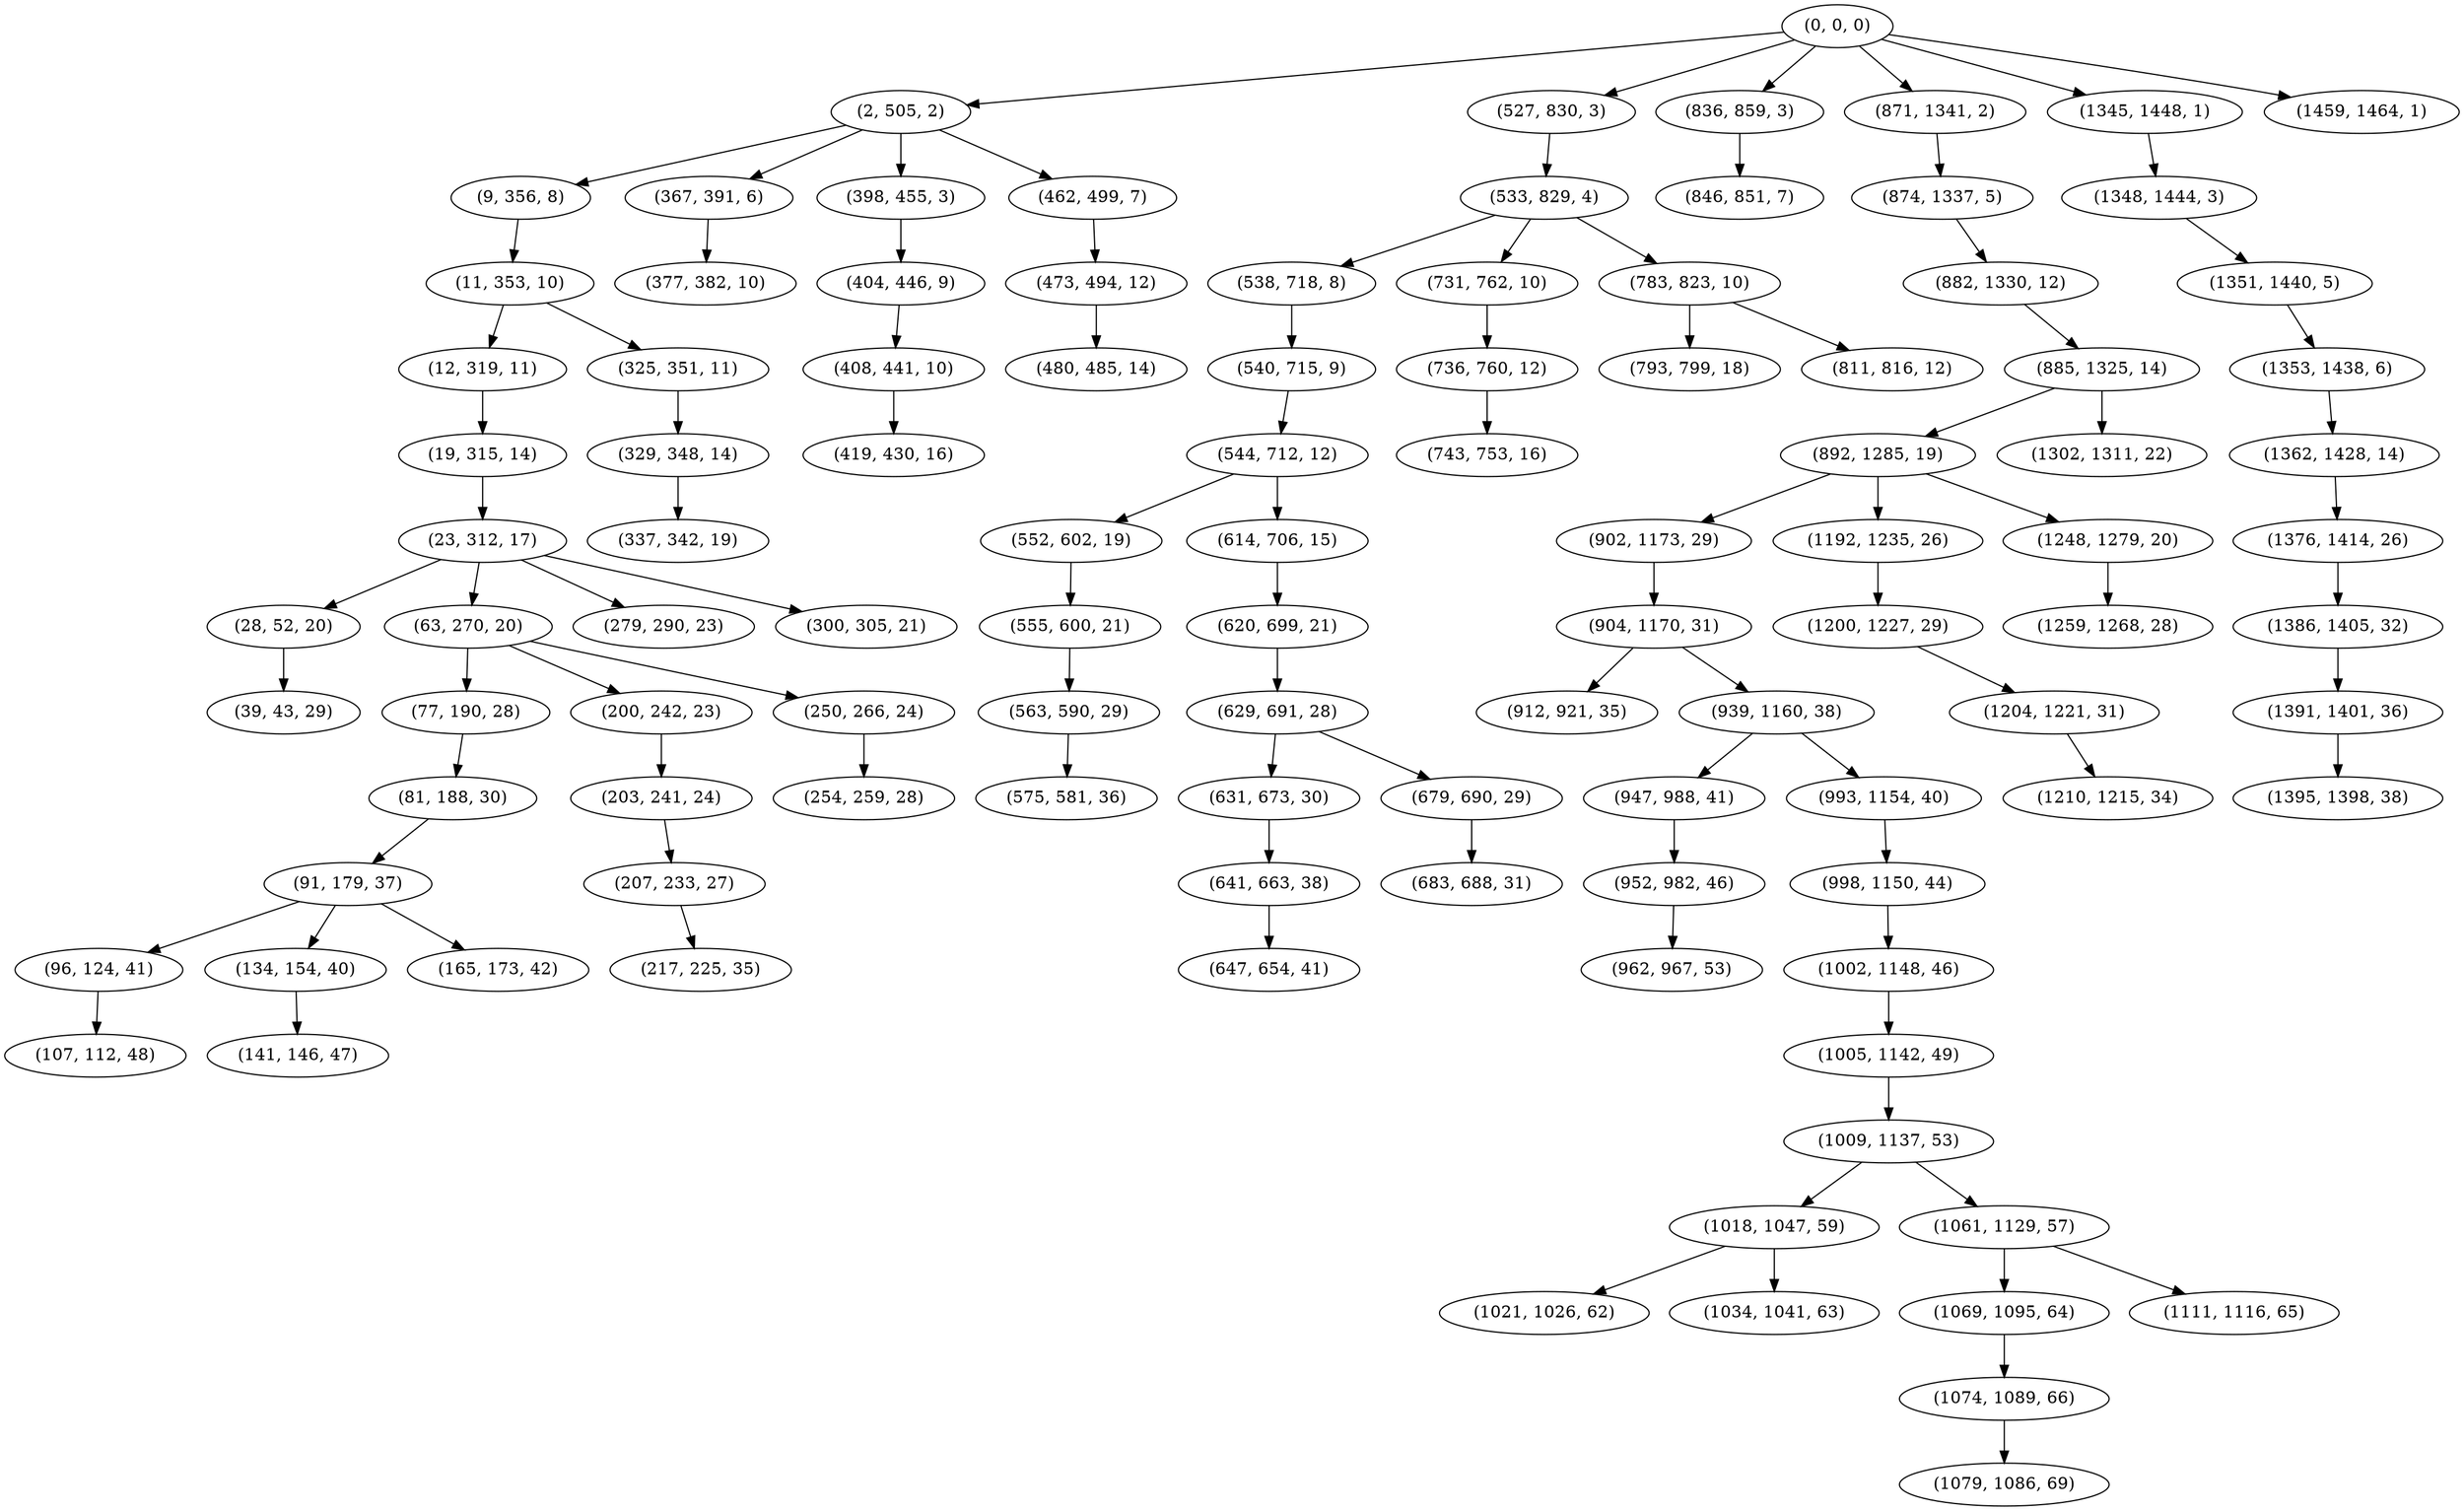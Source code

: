 digraph tree {
    "(0, 0, 0)";
    "(2, 505, 2)";
    "(9, 356, 8)";
    "(11, 353, 10)";
    "(12, 319, 11)";
    "(19, 315, 14)";
    "(23, 312, 17)";
    "(28, 52, 20)";
    "(39, 43, 29)";
    "(63, 270, 20)";
    "(77, 190, 28)";
    "(81, 188, 30)";
    "(91, 179, 37)";
    "(96, 124, 41)";
    "(107, 112, 48)";
    "(134, 154, 40)";
    "(141, 146, 47)";
    "(165, 173, 42)";
    "(200, 242, 23)";
    "(203, 241, 24)";
    "(207, 233, 27)";
    "(217, 225, 35)";
    "(250, 266, 24)";
    "(254, 259, 28)";
    "(279, 290, 23)";
    "(300, 305, 21)";
    "(325, 351, 11)";
    "(329, 348, 14)";
    "(337, 342, 19)";
    "(367, 391, 6)";
    "(377, 382, 10)";
    "(398, 455, 3)";
    "(404, 446, 9)";
    "(408, 441, 10)";
    "(419, 430, 16)";
    "(462, 499, 7)";
    "(473, 494, 12)";
    "(480, 485, 14)";
    "(527, 830, 3)";
    "(533, 829, 4)";
    "(538, 718, 8)";
    "(540, 715, 9)";
    "(544, 712, 12)";
    "(552, 602, 19)";
    "(555, 600, 21)";
    "(563, 590, 29)";
    "(575, 581, 36)";
    "(614, 706, 15)";
    "(620, 699, 21)";
    "(629, 691, 28)";
    "(631, 673, 30)";
    "(641, 663, 38)";
    "(647, 654, 41)";
    "(679, 690, 29)";
    "(683, 688, 31)";
    "(731, 762, 10)";
    "(736, 760, 12)";
    "(743, 753, 16)";
    "(783, 823, 10)";
    "(793, 799, 18)";
    "(811, 816, 12)";
    "(836, 859, 3)";
    "(846, 851, 7)";
    "(871, 1341, 2)";
    "(874, 1337, 5)";
    "(882, 1330, 12)";
    "(885, 1325, 14)";
    "(892, 1285, 19)";
    "(902, 1173, 29)";
    "(904, 1170, 31)";
    "(912, 921, 35)";
    "(939, 1160, 38)";
    "(947, 988, 41)";
    "(952, 982, 46)";
    "(962, 967, 53)";
    "(993, 1154, 40)";
    "(998, 1150, 44)";
    "(1002, 1148, 46)";
    "(1005, 1142, 49)";
    "(1009, 1137, 53)";
    "(1018, 1047, 59)";
    "(1021, 1026, 62)";
    "(1034, 1041, 63)";
    "(1061, 1129, 57)";
    "(1069, 1095, 64)";
    "(1074, 1089, 66)";
    "(1079, 1086, 69)";
    "(1111, 1116, 65)";
    "(1192, 1235, 26)";
    "(1200, 1227, 29)";
    "(1204, 1221, 31)";
    "(1210, 1215, 34)";
    "(1248, 1279, 20)";
    "(1259, 1268, 28)";
    "(1302, 1311, 22)";
    "(1345, 1448, 1)";
    "(1348, 1444, 3)";
    "(1351, 1440, 5)";
    "(1353, 1438, 6)";
    "(1362, 1428, 14)";
    "(1376, 1414, 26)";
    "(1386, 1405, 32)";
    "(1391, 1401, 36)";
    "(1395, 1398, 38)";
    "(1459, 1464, 1)";
    "(0, 0, 0)" -> "(2, 505, 2)";
    "(0, 0, 0)" -> "(527, 830, 3)";
    "(0, 0, 0)" -> "(836, 859, 3)";
    "(0, 0, 0)" -> "(871, 1341, 2)";
    "(0, 0, 0)" -> "(1345, 1448, 1)";
    "(0, 0, 0)" -> "(1459, 1464, 1)";
    "(2, 505, 2)" -> "(9, 356, 8)";
    "(2, 505, 2)" -> "(367, 391, 6)";
    "(2, 505, 2)" -> "(398, 455, 3)";
    "(2, 505, 2)" -> "(462, 499, 7)";
    "(9, 356, 8)" -> "(11, 353, 10)";
    "(11, 353, 10)" -> "(12, 319, 11)";
    "(11, 353, 10)" -> "(325, 351, 11)";
    "(12, 319, 11)" -> "(19, 315, 14)";
    "(19, 315, 14)" -> "(23, 312, 17)";
    "(23, 312, 17)" -> "(28, 52, 20)";
    "(23, 312, 17)" -> "(63, 270, 20)";
    "(23, 312, 17)" -> "(279, 290, 23)";
    "(23, 312, 17)" -> "(300, 305, 21)";
    "(28, 52, 20)" -> "(39, 43, 29)";
    "(63, 270, 20)" -> "(77, 190, 28)";
    "(63, 270, 20)" -> "(200, 242, 23)";
    "(63, 270, 20)" -> "(250, 266, 24)";
    "(77, 190, 28)" -> "(81, 188, 30)";
    "(81, 188, 30)" -> "(91, 179, 37)";
    "(91, 179, 37)" -> "(96, 124, 41)";
    "(91, 179, 37)" -> "(134, 154, 40)";
    "(91, 179, 37)" -> "(165, 173, 42)";
    "(96, 124, 41)" -> "(107, 112, 48)";
    "(134, 154, 40)" -> "(141, 146, 47)";
    "(200, 242, 23)" -> "(203, 241, 24)";
    "(203, 241, 24)" -> "(207, 233, 27)";
    "(207, 233, 27)" -> "(217, 225, 35)";
    "(250, 266, 24)" -> "(254, 259, 28)";
    "(325, 351, 11)" -> "(329, 348, 14)";
    "(329, 348, 14)" -> "(337, 342, 19)";
    "(367, 391, 6)" -> "(377, 382, 10)";
    "(398, 455, 3)" -> "(404, 446, 9)";
    "(404, 446, 9)" -> "(408, 441, 10)";
    "(408, 441, 10)" -> "(419, 430, 16)";
    "(462, 499, 7)" -> "(473, 494, 12)";
    "(473, 494, 12)" -> "(480, 485, 14)";
    "(527, 830, 3)" -> "(533, 829, 4)";
    "(533, 829, 4)" -> "(538, 718, 8)";
    "(533, 829, 4)" -> "(731, 762, 10)";
    "(533, 829, 4)" -> "(783, 823, 10)";
    "(538, 718, 8)" -> "(540, 715, 9)";
    "(540, 715, 9)" -> "(544, 712, 12)";
    "(544, 712, 12)" -> "(552, 602, 19)";
    "(544, 712, 12)" -> "(614, 706, 15)";
    "(552, 602, 19)" -> "(555, 600, 21)";
    "(555, 600, 21)" -> "(563, 590, 29)";
    "(563, 590, 29)" -> "(575, 581, 36)";
    "(614, 706, 15)" -> "(620, 699, 21)";
    "(620, 699, 21)" -> "(629, 691, 28)";
    "(629, 691, 28)" -> "(631, 673, 30)";
    "(629, 691, 28)" -> "(679, 690, 29)";
    "(631, 673, 30)" -> "(641, 663, 38)";
    "(641, 663, 38)" -> "(647, 654, 41)";
    "(679, 690, 29)" -> "(683, 688, 31)";
    "(731, 762, 10)" -> "(736, 760, 12)";
    "(736, 760, 12)" -> "(743, 753, 16)";
    "(783, 823, 10)" -> "(793, 799, 18)";
    "(783, 823, 10)" -> "(811, 816, 12)";
    "(836, 859, 3)" -> "(846, 851, 7)";
    "(871, 1341, 2)" -> "(874, 1337, 5)";
    "(874, 1337, 5)" -> "(882, 1330, 12)";
    "(882, 1330, 12)" -> "(885, 1325, 14)";
    "(885, 1325, 14)" -> "(892, 1285, 19)";
    "(885, 1325, 14)" -> "(1302, 1311, 22)";
    "(892, 1285, 19)" -> "(902, 1173, 29)";
    "(892, 1285, 19)" -> "(1192, 1235, 26)";
    "(892, 1285, 19)" -> "(1248, 1279, 20)";
    "(902, 1173, 29)" -> "(904, 1170, 31)";
    "(904, 1170, 31)" -> "(912, 921, 35)";
    "(904, 1170, 31)" -> "(939, 1160, 38)";
    "(939, 1160, 38)" -> "(947, 988, 41)";
    "(939, 1160, 38)" -> "(993, 1154, 40)";
    "(947, 988, 41)" -> "(952, 982, 46)";
    "(952, 982, 46)" -> "(962, 967, 53)";
    "(993, 1154, 40)" -> "(998, 1150, 44)";
    "(998, 1150, 44)" -> "(1002, 1148, 46)";
    "(1002, 1148, 46)" -> "(1005, 1142, 49)";
    "(1005, 1142, 49)" -> "(1009, 1137, 53)";
    "(1009, 1137, 53)" -> "(1018, 1047, 59)";
    "(1009, 1137, 53)" -> "(1061, 1129, 57)";
    "(1018, 1047, 59)" -> "(1021, 1026, 62)";
    "(1018, 1047, 59)" -> "(1034, 1041, 63)";
    "(1061, 1129, 57)" -> "(1069, 1095, 64)";
    "(1061, 1129, 57)" -> "(1111, 1116, 65)";
    "(1069, 1095, 64)" -> "(1074, 1089, 66)";
    "(1074, 1089, 66)" -> "(1079, 1086, 69)";
    "(1192, 1235, 26)" -> "(1200, 1227, 29)";
    "(1200, 1227, 29)" -> "(1204, 1221, 31)";
    "(1204, 1221, 31)" -> "(1210, 1215, 34)";
    "(1248, 1279, 20)" -> "(1259, 1268, 28)";
    "(1345, 1448, 1)" -> "(1348, 1444, 3)";
    "(1348, 1444, 3)" -> "(1351, 1440, 5)";
    "(1351, 1440, 5)" -> "(1353, 1438, 6)";
    "(1353, 1438, 6)" -> "(1362, 1428, 14)";
    "(1362, 1428, 14)" -> "(1376, 1414, 26)";
    "(1376, 1414, 26)" -> "(1386, 1405, 32)";
    "(1386, 1405, 32)" -> "(1391, 1401, 36)";
    "(1391, 1401, 36)" -> "(1395, 1398, 38)";
}
